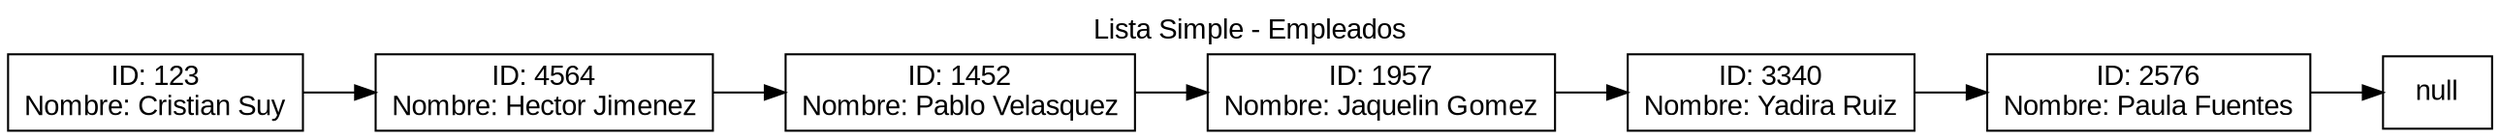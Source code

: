 digraph G {
fontname="Arial"
label="Lista Simple - Empleados"
labelloc = t
rankdir=LR;
node[shape="box" fontname="Arial"];
nodo_0 [label="ID: 123\nNombre: Cristian Suy"];
nodo_1 [label="ID: 4564\nNombre: Hector Jimenez"];
nodo_2 [label="ID: 1452\nNombre: Pablo Velasquez"];
nodo_3 [label="ID: 1957\nNombre: Jaquelin Gomez"];
nodo_4 [label="ID: 3340\nNombre: Yadira Ruiz"];
nodo_5 [label="ID: 2576\nNombre: Paula Fuentes"];
nodo_0 -> nodo_1 -> nodo_2 -> nodo_3 -> nodo_4 -> nodo_5 -> null;
}